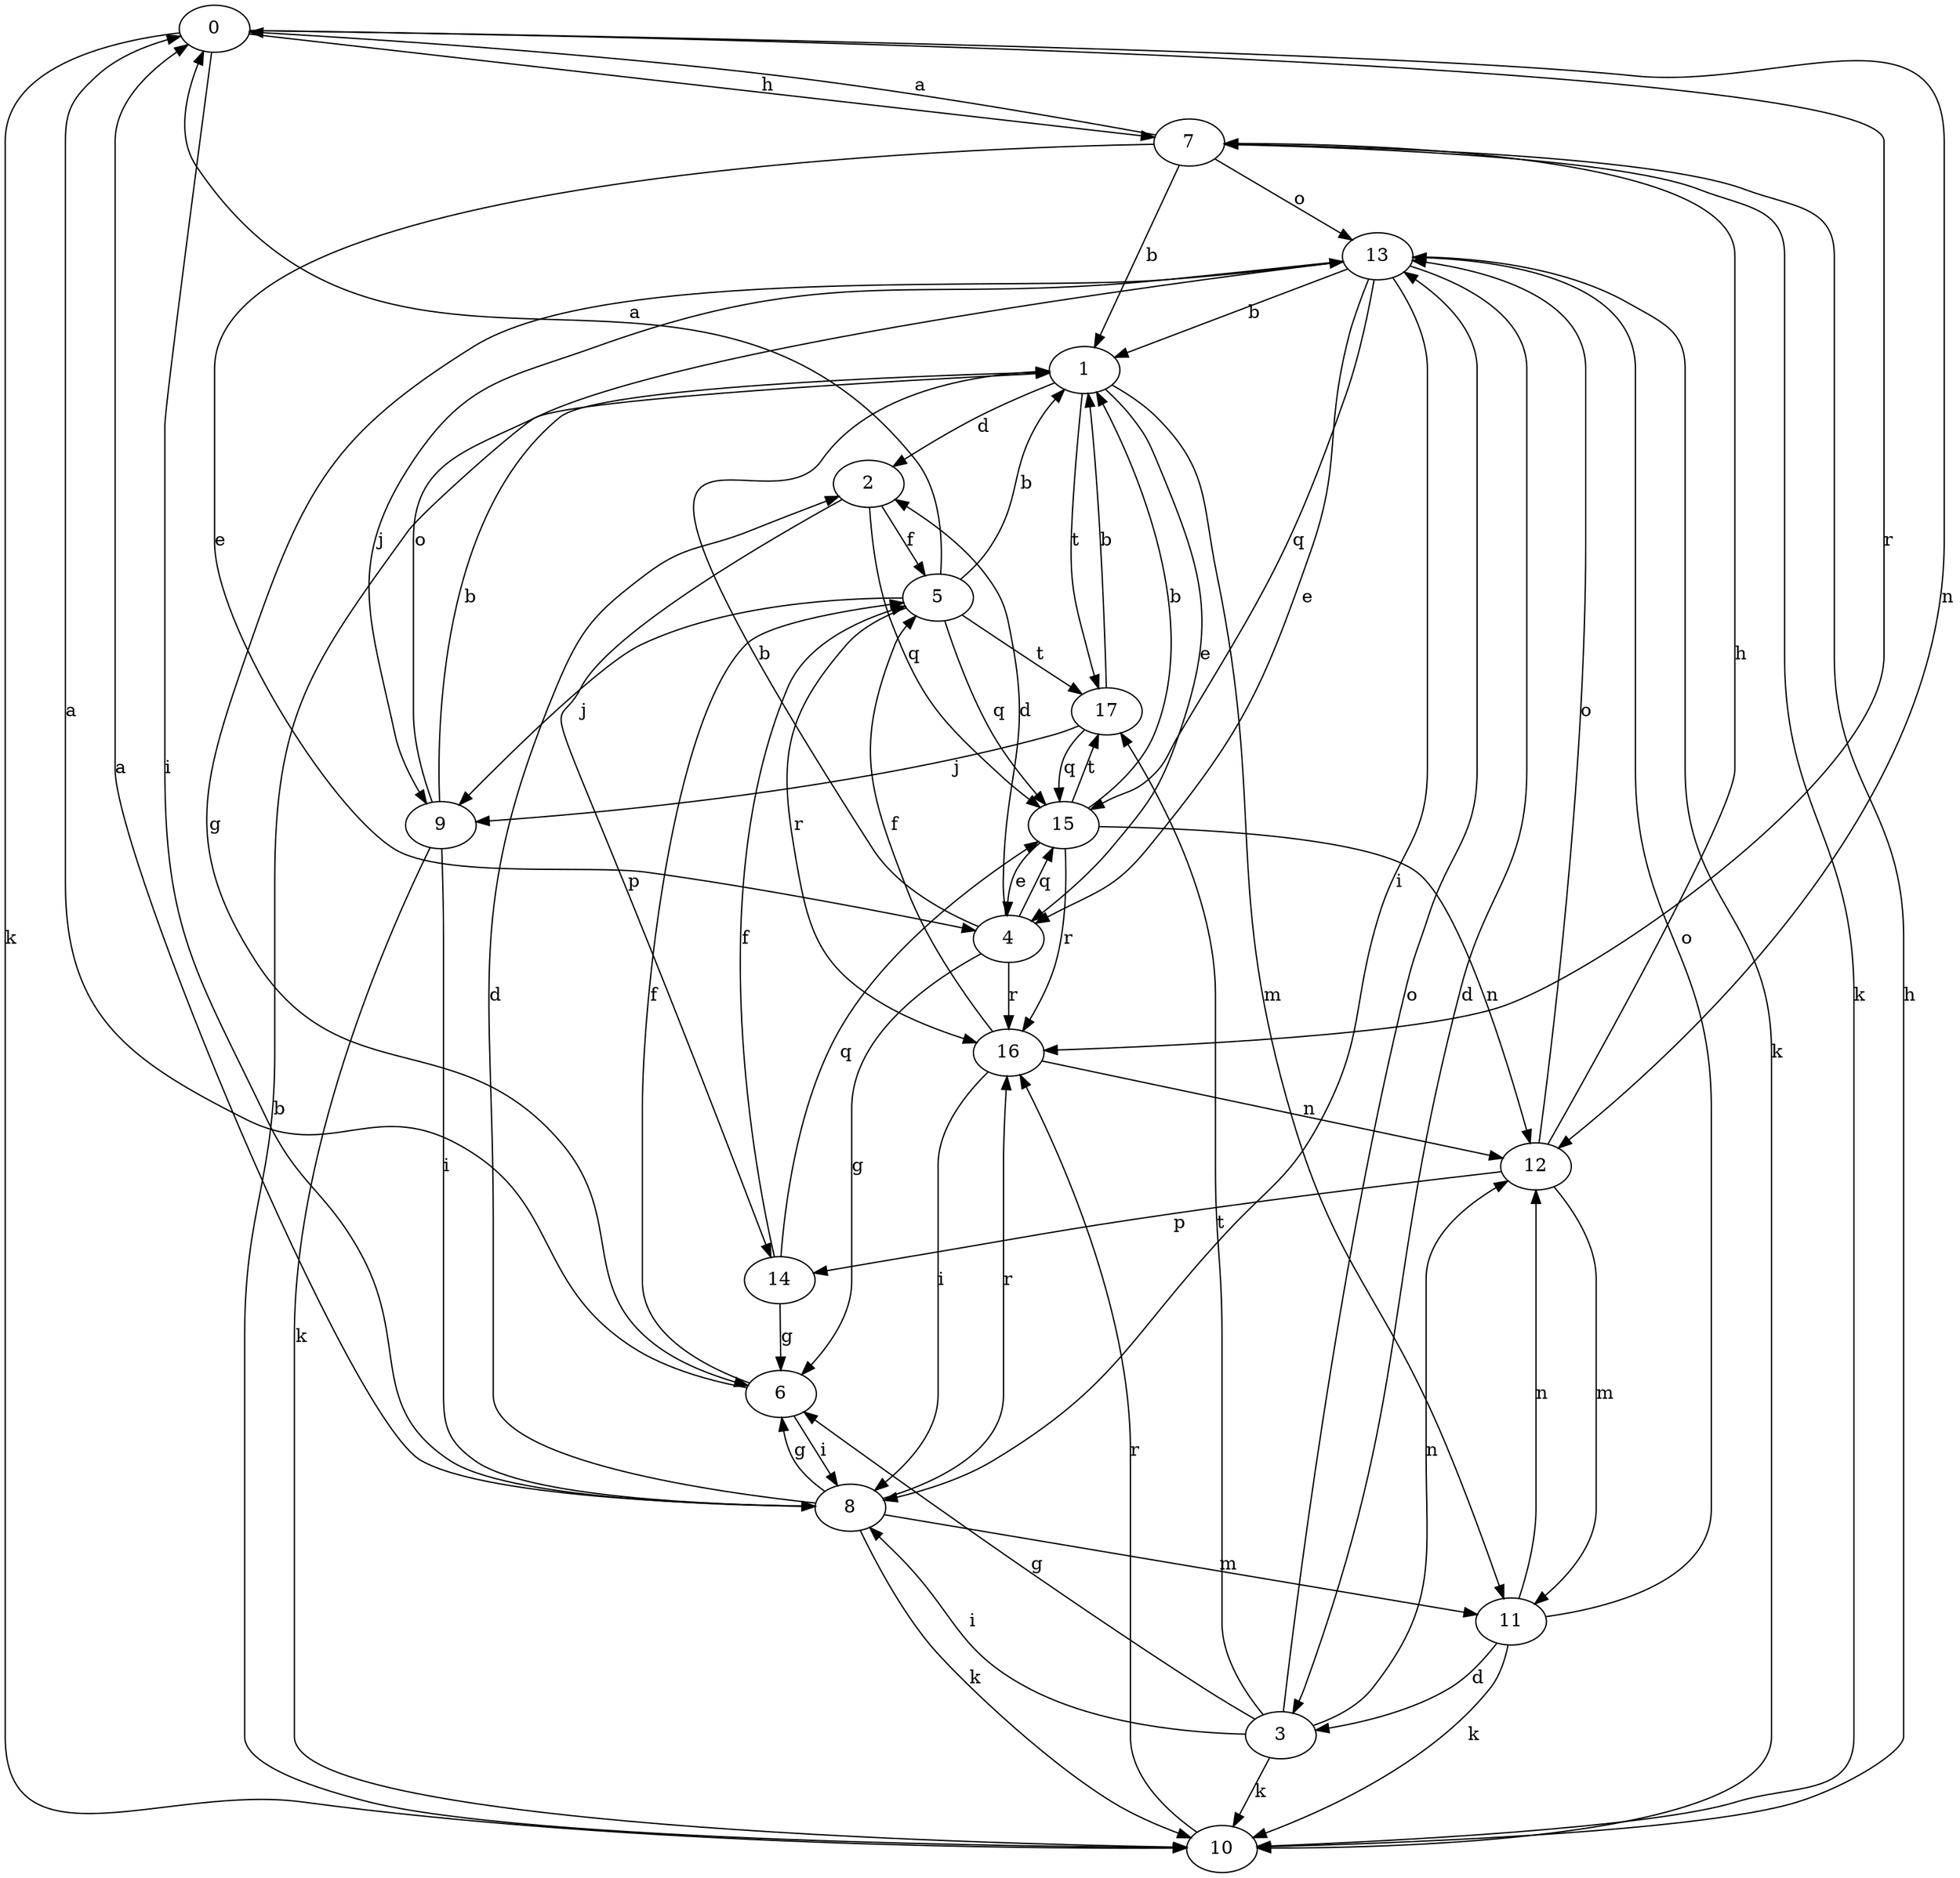 strict digraph  {
0;
1;
2;
3;
4;
5;
6;
7;
8;
9;
10;
11;
12;
13;
14;
15;
16;
17;
0 -> 7  [label=h];
0 -> 8  [label=i];
0 -> 10  [label=k];
0 -> 12  [label=n];
0 -> 16  [label=r];
1 -> 2  [label=d];
1 -> 4  [label=e];
1 -> 11  [label=m];
1 -> 17  [label=t];
2 -> 5  [label=f];
2 -> 14  [label=p];
2 -> 15  [label=q];
3 -> 6  [label=g];
3 -> 8  [label=i];
3 -> 10  [label=k];
3 -> 12  [label=n];
3 -> 13  [label=o];
3 -> 17  [label=t];
4 -> 1  [label=b];
4 -> 2  [label=d];
4 -> 6  [label=g];
4 -> 15  [label=q];
4 -> 16  [label=r];
5 -> 0  [label=a];
5 -> 1  [label=b];
5 -> 9  [label=j];
5 -> 15  [label=q];
5 -> 16  [label=r];
5 -> 17  [label=t];
6 -> 0  [label=a];
6 -> 5  [label=f];
6 -> 8  [label=i];
7 -> 0  [label=a];
7 -> 1  [label=b];
7 -> 4  [label=e];
7 -> 10  [label=k];
7 -> 13  [label=o];
8 -> 0  [label=a];
8 -> 2  [label=d];
8 -> 6  [label=g];
8 -> 10  [label=k];
8 -> 11  [label=m];
8 -> 16  [label=r];
9 -> 1  [label=b];
9 -> 8  [label=i];
9 -> 10  [label=k];
9 -> 13  [label=o];
10 -> 1  [label=b];
10 -> 7  [label=h];
10 -> 16  [label=r];
11 -> 3  [label=d];
11 -> 10  [label=k];
11 -> 12  [label=n];
11 -> 13  [label=o];
12 -> 7  [label=h];
12 -> 11  [label=m];
12 -> 13  [label=o];
12 -> 14  [label=p];
13 -> 1  [label=b];
13 -> 3  [label=d];
13 -> 4  [label=e];
13 -> 6  [label=g];
13 -> 8  [label=i];
13 -> 9  [label=j];
13 -> 10  [label=k];
13 -> 15  [label=q];
14 -> 5  [label=f];
14 -> 6  [label=g];
14 -> 15  [label=q];
15 -> 1  [label=b];
15 -> 4  [label=e];
15 -> 12  [label=n];
15 -> 16  [label=r];
15 -> 17  [label=t];
16 -> 5  [label=f];
16 -> 8  [label=i];
16 -> 12  [label=n];
17 -> 1  [label=b];
17 -> 9  [label=j];
17 -> 15  [label=q];
}
